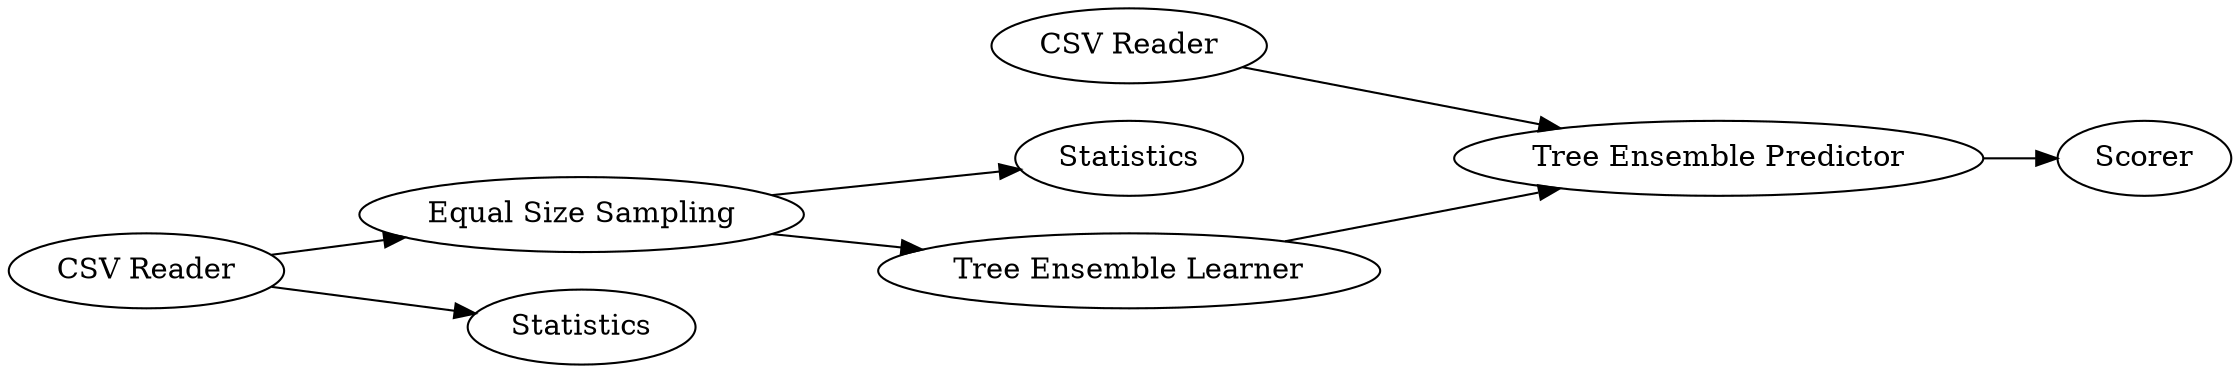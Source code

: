 digraph {
	10 -> 13
	6 -> 5
	12 -> 13
	13 -> 14
	6 -> 12
	1 -> 6
	1 -> 3
	5 [label=Statistics]
	13 [label="Tree Ensemble Predictor"]
	1 [label="CSV Reader"]
	10 [label="CSV Reader"]
	6 [label="Equal Size Sampling"]
	14 [label=Scorer]
	3 [label=Statistics]
	12 [label="Tree Ensemble Learner"]
	rankdir=LR
}
